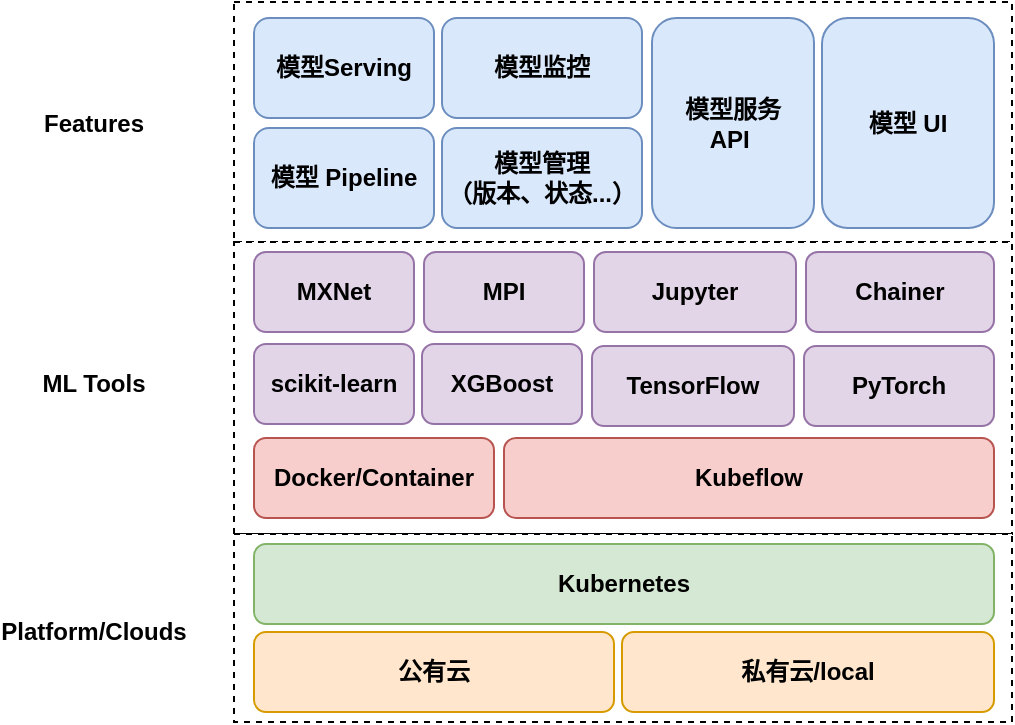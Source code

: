 <mxfile version="16.6.6" type="github">
  <diagram id="nuRA4hduTNOBmzphRDFL" name="Page-1">
    <mxGraphModel dx="1422" dy="762" grid="1" gridSize="10" guides="1" tooltips="1" connect="1" arrows="1" fold="1" page="1" pageScale="1" pageWidth="827" pageHeight="1169" math="0" shadow="0">
      <root>
        <mxCell id="0" />
        <mxCell id="1" parent="0" />
        <mxCell id="RiBdfb4PTlq3LOldkcuU-5" value="" style="rounded=0;whiteSpace=wrap;html=1;dashed=1;fontStyle=1;gradientColor=#ffffff;gradientDirection=east;" vertex="1" parent="1">
          <mxGeometry x="230" y="270" width="389" height="120" as="geometry" />
        </mxCell>
        <mxCell id="RiBdfb4PTlq3LOldkcuU-3" value="" style="rounded=0;whiteSpace=wrap;html=1;dashed=1;fontStyle=1" vertex="1" parent="1">
          <mxGeometry x="230" y="390" width="389" height="146" as="geometry" />
        </mxCell>
        <mxCell id="-rjAJHLTLCYnk1fCZFQO-21" value="" style="rounded=0;whiteSpace=wrap;html=1;dashed=1;fontStyle=1" parent="1" vertex="1">
          <mxGeometry x="230" y="536" width="389" height="94" as="geometry" />
        </mxCell>
        <mxCell id="-rjAJHLTLCYnk1fCZFQO-2" value="Kubernetes" style="rounded=1;whiteSpace=wrap;html=1;fillColor=#d5e8d4;strokeColor=#82b366;fontStyle=1" parent="1" vertex="1">
          <mxGeometry x="240" y="541" width="370" height="40" as="geometry" />
        </mxCell>
        <mxCell id="-rjAJHLTLCYnk1fCZFQO-3" value="公有云" style="rounded=1;whiteSpace=wrap;html=1;fillColor=#ffe6cc;strokeColor=#d79b00;fontStyle=1" parent="1" vertex="1">
          <mxGeometry x="240" y="585" width="180" height="40" as="geometry" />
        </mxCell>
        <mxCell id="-rjAJHLTLCYnk1fCZFQO-4" value="私有云/local" style="rounded=1;whiteSpace=wrap;html=1;fillColor=#ffe6cc;strokeColor=#d79b00;fontStyle=1" parent="1" vertex="1">
          <mxGeometry x="424" y="585" width="186" height="40" as="geometry" />
        </mxCell>
        <mxCell id="-rjAJHLTLCYnk1fCZFQO-5" value="Kubeflow" style="rounded=1;whiteSpace=wrap;html=1;fillColor=#f8cecc;strokeColor=#b85450;fontStyle=1" parent="1" vertex="1">
          <mxGeometry x="365" y="488" width="245" height="40" as="geometry" />
        </mxCell>
        <mxCell id="-rjAJHLTLCYnk1fCZFQO-6" value="Docker/Container" style="rounded=1;whiteSpace=wrap;html=1;fillColor=#f8cecc;strokeColor=#b85450;fontStyle=1" parent="1" vertex="1">
          <mxGeometry x="240" y="488" width="120" height="40" as="geometry" />
        </mxCell>
        <mxCell id="-rjAJHLTLCYnk1fCZFQO-7" value="TensorFlow" style="rounded=1;whiteSpace=wrap;html=1;fillColor=#e1d5e7;strokeColor=#9673a6;fontStyle=1" parent="1" vertex="1">
          <mxGeometry x="409" y="442" width="101" height="40" as="geometry" />
        </mxCell>
        <mxCell id="-rjAJHLTLCYnk1fCZFQO-8" value="PyTorch" style="rounded=1;whiteSpace=wrap;html=1;fillColor=#e1d5e7;strokeColor=#9673a6;fontStyle=1" parent="1" vertex="1">
          <mxGeometry x="515" y="442" width="95" height="40" as="geometry" />
        </mxCell>
        <mxCell id="-rjAJHLTLCYnk1fCZFQO-9" value="scikit-learn" style="rounded=1;whiteSpace=wrap;html=1;fillColor=#e1d5e7;strokeColor=#9673a6;fontStyle=1" parent="1" vertex="1">
          <mxGeometry x="240" y="441" width="80" height="40" as="geometry" />
        </mxCell>
        <mxCell id="-rjAJHLTLCYnk1fCZFQO-10" value="XGBoost" style="rounded=1;whiteSpace=wrap;html=1;fillColor=#e1d5e7;strokeColor=#9673a6;fontStyle=1" parent="1" vertex="1">
          <mxGeometry x="324" y="441" width="80" height="40" as="geometry" />
        </mxCell>
        <mxCell id="-rjAJHLTLCYnk1fCZFQO-11" value="MXNet" style="rounded=1;whiteSpace=wrap;html=1;fillColor=#e1d5e7;strokeColor=#9673a6;fontStyle=1" parent="1" vertex="1">
          <mxGeometry x="240" y="395" width="80" height="40" as="geometry" />
        </mxCell>
        <mxCell id="-rjAJHLTLCYnk1fCZFQO-12" value="MPI" style="rounded=1;whiteSpace=wrap;html=1;fillColor=#e1d5e7;strokeColor=#9673a6;fontStyle=1" parent="1" vertex="1">
          <mxGeometry x="325" y="395" width="80" height="40" as="geometry" />
        </mxCell>
        <mxCell id="-rjAJHLTLCYnk1fCZFQO-13" value="Jupyter" style="rounded=1;whiteSpace=wrap;html=1;fillColor=#e1d5e7;strokeColor=#9673a6;fontStyle=1" parent="1" vertex="1">
          <mxGeometry x="410" y="395" width="101" height="40" as="geometry" />
        </mxCell>
        <mxCell id="-rjAJHLTLCYnk1fCZFQO-14" value="Chainer" style="rounded=1;whiteSpace=wrap;html=1;fillColor=#e1d5e7;strokeColor=#9673a6;fontStyle=1" parent="1" vertex="1">
          <mxGeometry x="516" y="395" width="94" height="40" as="geometry" />
        </mxCell>
        <mxCell id="-rjAJHLTLCYnk1fCZFQO-15" value="模型服务 &lt;br&gt;API&amp;nbsp;" style="rounded=1;whiteSpace=wrap;html=1;fillColor=#dae8fc;strokeColor=#6c8ebf;fontStyle=1" parent="1" vertex="1">
          <mxGeometry x="439" y="278" width="81" height="105" as="geometry" />
        </mxCell>
        <mxCell id="-rjAJHLTLCYnk1fCZFQO-17" value="模型监控" style="rounded=1;whiteSpace=wrap;html=1;fillColor=#dae8fc;strokeColor=#6c8ebf;fontStyle=1" parent="1" vertex="1">
          <mxGeometry x="334" y="278" width="100" height="50" as="geometry" />
        </mxCell>
        <mxCell id="-rjAJHLTLCYnk1fCZFQO-18" value="模型Serving" style="rounded=1;whiteSpace=wrap;html=1;fillColor=#dae8fc;strokeColor=#6c8ebf;fontStyle=1" parent="1" vertex="1">
          <mxGeometry x="240" y="278" width="90" height="50" as="geometry" />
        </mxCell>
        <mxCell id="-rjAJHLTLCYnk1fCZFQO-19" value="模型 Pipeline" style="rounded=1;whiteSpace=wrap;html=1;fillColor=#dae8fc;strokeColor=#6c8ebf;fontStyle=1" parent="1" vertex="1">
          <mxGeometry x="240" y="333" width="90" height="50" as="geometry" />
        </mxCell>
        <mxCell id="-rjAJHLTLCYnk1fCZFQO-20" value="模型管理&lt;br&gt;（版本、状态...）" style="rounded=1;whiteSpace=wrap;html=1;fillColor=#dae8fc;strokeColor=#6c8ebf;fontStyle=1" parent="1" vertex="1">
          <mxGeometry x="334" y="333" width="100" height="50" as="geometry" />
        </mxCell>
        <mxCell id="RiBdfb4PTlq3LOldkcuU-1" value="模型 UI" style="rounded=1;whiteSpace=wrap;html=1;fillColor=#dae8fc;strokeColor=#6c8ebf;fontStyle=1" vertex="1" parent="1">
          <mxGeometry x="524" y="278" width="86" height="105" as="geometry" />
        </mxCell>
        <mxCell id="RiBdfb4PTlq3LOldkcuU-2" value="Platform/Clouds" style="text;html=1;strokeColor=none;fillColor=none;align=center;verticalAlign=middle;whiteSpace=wrap;rounded=0;fontStyle=1" vertex="1" parent="1">
          <mxGeometry x="130" y="570" width="60" height="30" as="geometry" />
        </mxCell>
        <mxCell id="RiBdfb4PTlq3LOldkcuU-4" value="ML Tools" style="text;html=1;strokeColor=none;fillColor=none;align=center;verticalAlign=middle;whiteSpace=wrap;rounded=0;fontStyle=1" vertex="1" parent="1">
          <mxGeometry x="130" y="446" width="60" height="30" as="geometry" />
        </mxCell>
        <mxCell id="RiBdfb4PTlq3LOldkcuU-6" value="Features" style="text;html=1;strokeColor=none;fillColor=none;align=center;verticalAlign=middle;whiteSpace=wrap;rounded=0;fontStyle=1" vertex="1" parent="1">
          <mxGeometry x="130" y="315.5" width="60" height="30" as="geometry" />
        </mxCell>
      </root>
    </mxGraphModel>
  </diagram>
</mxfile>
